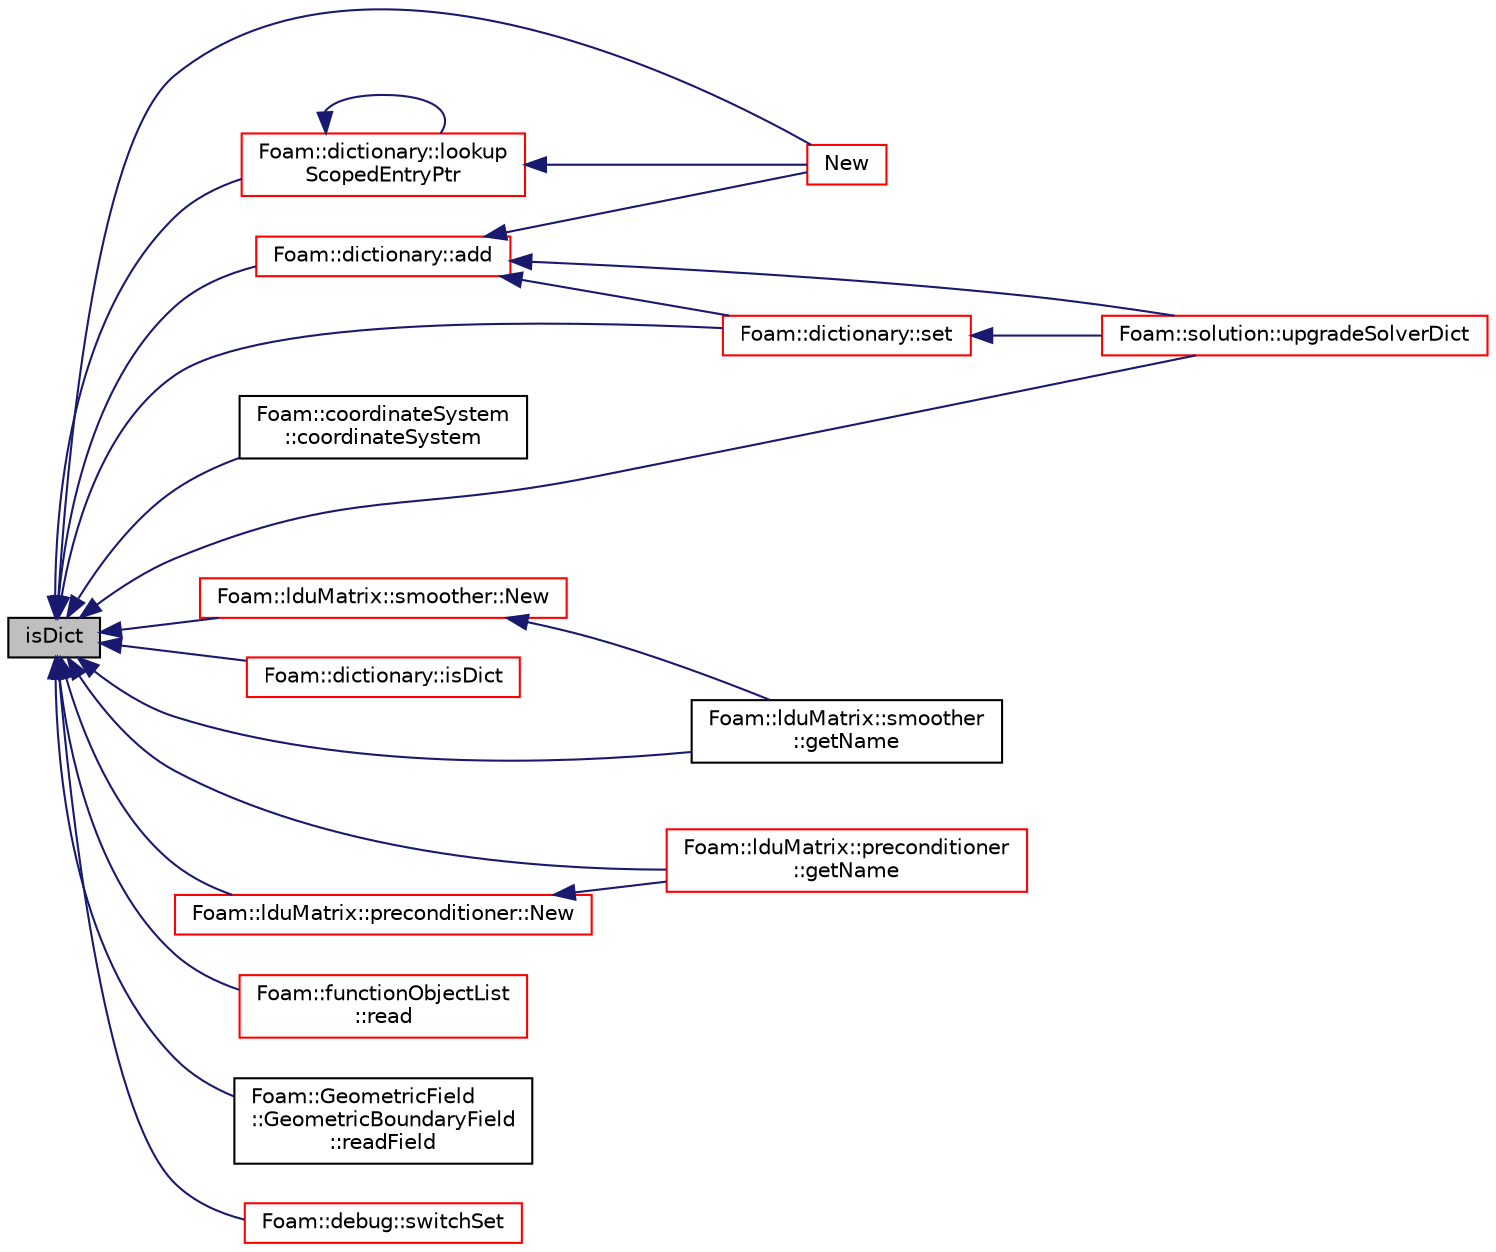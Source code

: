 digraph "isDict"
{
  bgcolor="transparent";
  edge [fontname="Helvetica",fontsize="10",labelfontname="Helvetica",labelfontsize="10"];
  node [fontname="Helvetica",fontsize="10",shape=record];
  rankdir="LR";
  Node1 [label="isDict",height=0.2,width=0.4,color="black", fillcolor="grey75", style="filled", fontcolor="black"];
  Node1 -> Node2 [dir="back",color="midnightblue",fontsize="10",style="solid",fontname="Helvetica"];
  Node2 [label="Foam::dictionary::add",height=0.2,width=0.4,color="red",URL="$a00524.html#ac2ddcab42322c8d8af5e5830ab4d431b",tooltip="Add a new entry. "];
  Node2 -> Node3 [dir="back",color="midnightblue",fontsize="10",style="solid",fontname="Helvetica"];
  Node3 [label="New",height=0.2,width=0.4,color="red",URL="$a00660.html#a8a226a546ec766d55192e65b55f87715",tooltip="Construct from Istream and insert into dictionary. "];
  Node2 -> Node4 [dir="back",color="midnightblue",fontsize="10",style="solid",fontname="Helvetica"];
  Node4 [label="Foam::dictionary::set",height=0.2,width=0.4,color="red",URL="$a00524.html#a8396ca7a6d20d7aeebc8b1ac9e18460b",tooltip="Assign a new entry, overwrite any existing entry. "];
  Node4 -> Node5 [dir="back",color="midnightblue",fontsize="10",style="solid",fontname="Helvetica"];
  Node5 [label="Foam::solution::upgradeSolverDict",height=0.2,width=0.4,color="red",URL="$a02387.html#aafb35d9c55b4a97e839ab61b4a0c7d52",tooltip="Update from older solver controls syntax. "];
  Node2 -> Node5 [dir="back",color="midnightblue",fontsize="10",style="solid",fontname="Helvetica"];
  Node1 -> Node6 [dir="back",color="midnightblue",fontsize="10",style="solid",fontname="Helvetica"];
  Node6 [label="Foam::coordinateSystem\l::coordinateSystem",height=0.2,width=0.4,color="black",URL="$a00406.html#a7fde428d3234bd6b457a8592f7e5dc01",tooltip="Construct from dictionary (default name) "];
  Node1 -> Node7 [dir="back",color="midnightblue",fontsize="10",style="solid",fontname="Helvetica"];
  Node7 [label="Foam::lduMatrix::smoother\l::getName",height=0.2,width=0.4,color="black",URL="$a02363.html#ac59fad692d6ce7568c8086fe89073005",tooltip="Find the smoother name (directly or from a sub-dictionary) "];
  Node1 -> Node8 [dir="back",color="midnightblue",fontsize="10",style="solid",fontname="Helvetica"];
  Node8 [label="Foam::lduMatrix::preconditioner\l::getName",height=0.2,width=0.4,color="red",URL="$a01957.html#ac59fad692d6ce7568c8086fe89073005",tooltip="Find the preconditioner name (directly or from a sub-dictionary) "];
  Node1 -> Node9 [dir="back",color="midnightblue",fontsize="10",style="solid",fontname="Helvetica"];
  Node9 [label="Foam::dictionary::isDict",height=0.2,width=0.4,color="red",URL="$a00524.html#a250b9309969f471cc2dd418b9076b2fb",tooltip="Check if entry is a sub-dictionary. "];
  Node1 -> Node10 [dir="back",color="midnightblue",fontsize="10",style="solid",fontname="Helvetica"];
  Node10 [label="Foam::dictionary::lookup\lScopedEntryPtr",height=0.2,width=0.4,color="red",URL="$a00524.html#a4bde2c3cb3a463f9e21f002fd07f2c8c",tooltip="Find and return an entry data stream pointer if present. "];
  Node10 -> Node10 [dir="back",color="midnightblue",fontsize="10",style="solid",fontname="Helvetica"];
  Node10 -> Node3 [dir="back",color="midnightblue",fontsize="10",style="solid",fontname="Helvetica"];
  Node1 -> Node3 [dir="back",color="midnightblue",fontsize="10",style="solid",fontname="Helvetica"];
  Node1 -> Node11 [dir="back",color="midnightblue",fontsize="10",style="solid",fontname="Helvetica"];
  Node11 [label="Foam::lduMatrix::smoother::New",height=0.2,width=0.4,color="red",URL="$a02363.html#a8d5691dd7f25aa4a7f95ac1e786df099",tooltip="Return a new smoother. "];
  Node11 -> Node7 [dir="back",color="midnightblue",fontsize="10",style="solid",fontname="Helvetica"];
  Node1 -> Node12 [dir="back",color="midnightblue",fontsize="10",style="solid",fontname="Helvetica"];
  Node12 [label="Foam::lduMatrix::preconditioner::New",height=0.2,width=0.4,color="red",URL="$a01957.html#a10c523f8a576f467c2ebf477d43107b7",tooltip="Return a new preconditioner. "];
  Node12 -> Node8 [dir="back",color="midnightblue",fontsize="10",style="solid",fontname="Helvetica"];
  Node1 -> Node13 [dir="back",color="midnightblue",fontsize="10",style="solid",fontname="Helvetica"];
  Node13 [label="Foam::functionObjectList\l::read",height=0.2,width=0.4,color="red",URL="$a00871.html#af816873151ddb0126e98bb2f914d8ed5",tooltip="Read and set the function objects if their data have changed. "];
  Node1 -> Node14 [dir="back",color="midnightblue",fontsize="10",style="solid",fontname="Helvetica"];
  Node14 [label="Foam::GeometricField\l::GeometricBoundaryField\l::readField",height=0.2,width=0.4,color="black",URL="$a00922.html#a3b159706bf20959b4215e3c90e2cdb2f",tooltip="Read the boundary field. "];
  Node1 -> Node4 [dir="back",color="midnightblue",fontsize="10",style="solid",fontname="Helvetica"];
  Node1 -> Node15 [dir="back",color="midnightblue",fontsize="10",style="solid",fontname="Helvetica"];
  Node15 [label="Foam::debug::switchSet",height=0.2,width=0.4,color="red",URL="$a10777.html#a02428a7a9aa138cfe5550361a4f1de83",tooltip="Internal function to lookup a sub-dictionary from controlDict. "];
  Node1 -> Node5 [dir="back",color="midnightblue",fontsize="10",style="solid",fontname="Helvetica"];
}
